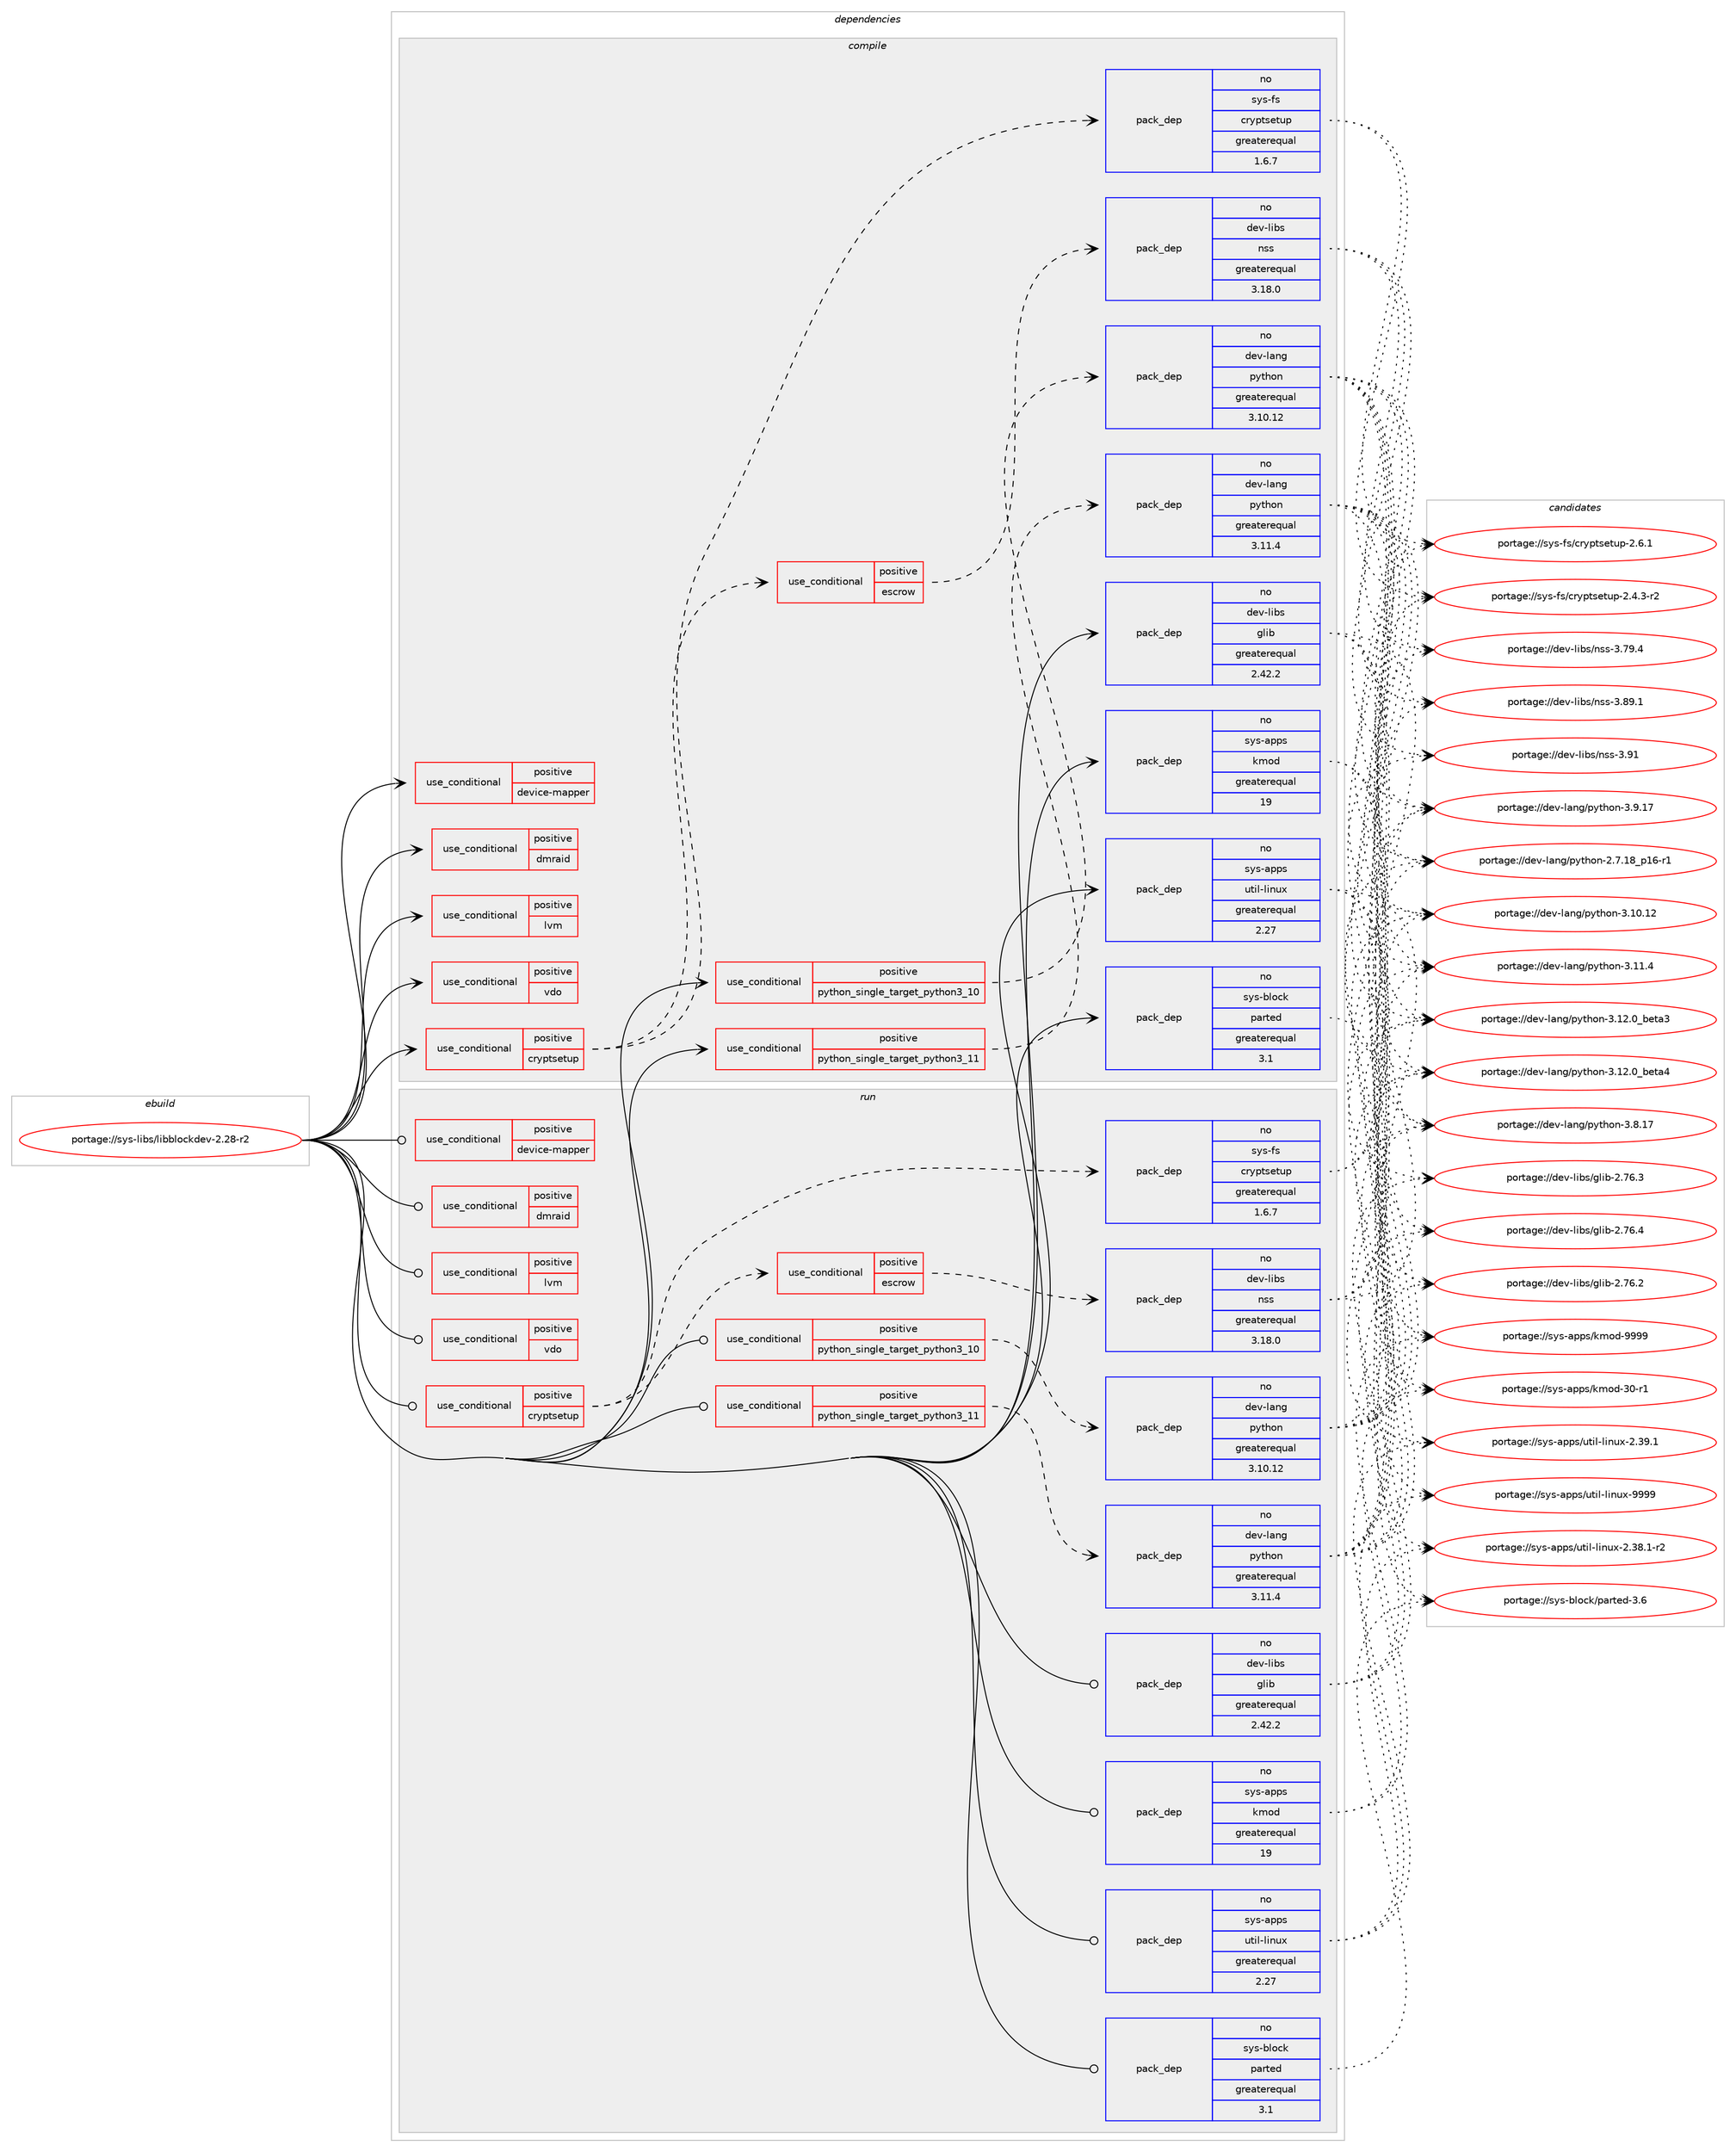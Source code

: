 digraph prolog {

# *************
# Graph options
# *************

newrank=true;
concentrate=true;
compound=true;
graph [rankdir=LR,fontname=Helvetica,fontsize=10,ranksep=1.5];#, ranksep=2.5, nodesep=0.2];
edge  [arrowhead=vee];
node  [fontname=Helvetica,fontsize=10];

# **********
# The ebuild
# **********

subgraph cluster_leftcol {
color=gray;
rank=same;
label=<<i>ebuild</i>>;
id [label="portage://sys-libs/libblockdev-2.28-r2", color=red, width=4, href="../sys-libs/libblockdev-2.28-r2.svg"];
}

# ****************
# The dependencies
# ****************

subgraph cluster_midcol {
color=gray;
label=<<i>dependencies</i>>;
subgraph cluster_compile {
fillcolor="#eeeeee";
style=filled;
label=<<i>compile</i>>;
subgraph cond767 {
dependency1449 [label=<<TABLE BORDER="0" CELLBORDER="1" CELLSPACING="0" CELLPADDING="4"><TR><TD ROWSPAN="3" CELLPADDING="10">use_conditional</TD></TR><TR><TD>positive</TD></TR><TR><TD>cryptsetup</TD></TR></TABLE>>, shape=none, color=red];
subgraph cond768 {
dependency1450 [label=<<TABLE BORDER="0" CELLBORDER="1" CELLSPACING="0" CELLPADDING="4"><TR><TD ROWSPAN="3" CELLPADDING="10">use_conditional</TD></TR><TR><TD>positive</TD></TR><TR><TD>escrow</TD></TR></TABLE>>, shape=none, color=red];
subgraph pack668 {
dependency1451 [label=<<TABLE BORDER="0" CELLBORDER="1" CELLSPACING="0" CELLPADDING="4" WIDTH="220"><TR><TD ROWSPAN="6" CELLPADDING="30">pack_dep</TD></TR><TR><TD WIDTH="110">no</TD></TR><TR><TD>dev-libs</TD></TR><TR><TD>nss</TD></TR><TR><TD>greaterequal</TD></TR><TR><TD>3.18.0</TD></TR></TABLE>>, shape=none, color=blue];
}
dependency1450:e -> dependency1451:w [weight=20,style="dashed",arrowhead="vee"];
# *** BEGIN UNKNOWN DEPENDENCY TYPE (TODO) ***
# dependency1450 -> package_dependency(portage://sys-libs/libblockdev-2.28-r2,install,no,dev-libs,volume_key,none,[,,],[],[])
# *** END UNKNOWN DEPENDENCY TYPE (TODO) ***

}
dependency1449:e -> dependency1450:w [weight=20,style="dashed",arrowhead="vee"];
subgraph pack669 {
dependency1452 [label=<<TABLE BORDER="0" CELLBORDER="1" CELLSPACING="0" CELLPADDING="4" WIDTH="220"><TR><TD ROWSPAN="6" CELLPADDING="30">pack_dep</TD></TR><TR><TD WIDTH="110">no</TD></TR><TR><TD>sys-fs</TD></TR><TR><TD>cryptsetup</TD></TR><TR><TD>greaterequal</TD></TR><TR><TD>1.6.7</TD></TR></TABLE>>, shape=none, color=blue];
}
dependency1449:e -> dependency1452:w [weight=20,style="dashed",arrowhead="vee"];
}
id:e -> dependency1449:w [weight=20,style="solid",arrowhead="vee"];
subgraph cond769 {
dependency1453 [label=<<TABLE BORDER="0" CELLBORDER="1" CELLSPACING="0" CELLPADDING="4"><TR><TD ROWSPAN="3" CELLPADDING="10">use_conditional</TD></TR><TR><TD>positive</TD></TR><TR><TD>device-mapper</TD></TR></TABLE>>, shape=none, color=red];
# *** BEGIN UNKNOWN DEPENDENCY TYPE (TODO) ***
# dependency1453 -> package_dependency(portage://sys-libs/libblockdev-2.28-r2,install,no,sys-fs,lvm2,none,[,,],[],[])
# *** END UNKNOWN DEPENDENCY TYPE (TODO) ***

}
id:e -> dependency1453:w [weight=20,style="solid",arrowhead="vee"];
subgraph cond770 {
dependency1454 [label=<<TABLE BORDER="0" CELLBORDER="1" CELLSPACING="0" CELLPADDING="4"><TR><TD ROWSPAN="3" CELLPADDING="10">use_conditional</TD></TR><TR><TD>positive</TD></TR><TR><TD>dmraid</TD></TR></TABLE>>, shape=none, color=red];
# *** BEGIN UNKNOWN DEPENDENCY TYPE (TODO) ***
# dependency1454 -> package_dependency(portage://sys-libs/libblockdev-2.28-r2,install,no,sys-fs,dmraid,none,[,,],[],[])
# *** END UNKNOWN DEPENDENCY TYPE (TODO) ***

# *** BEGIN UNKNOWN DEPENDENCY TYPE (TODO) ***
# dependency1454 -> package_dependency(portage://sys-libs/libblockdev-2.28-r2,install,no,sys-fs,lvm2,none,[,,],[],[])
# *** END UNKNOWN DEPENDENCY TYPE (TODO) ***

}
id:e -> dependency1454:w [weight=20,style="solid",arrowhead="vee"];
subgraph cond771 {
dependency1455 [label=<<TABLE BORDER="0" CELLBORDER="1" CELLSPACING="0" CELLPADDING="4"><TR><TD ROWSPAN="3" CELLPADDING="10">use_conditional</TD></TR><TR><TD>positive</TD></TR><TR><TD>lvm</TD></TR></TABLE>>, shape=none, color=red];
# *** BEGIN UNKNOWN DEPENDENCY TYPE (TODO) ***
# dependency1455 -> package_dependency(portage://sys-libs/libblockdev-2.28-r2,install,no,sys-fs,lvm2,none,[,,],[],[])
# *** END UNKNOWN DEPENDENCY TYPE (TODO) ***

# *** BEGIN UNKNOWN DEPENDENCY TYPE (TODO) ***
# dependency1455 -> package_dependency(portage://sys-libs/libblockdev-2.28-r2,install,no,virtual,udev,none,[,,],[],[])
# *** END UNKNOWN DEPENDENCY TYPE (TODO) ***

}
id:e -> dependency1455:w [weight=20,style="solid",arrowhead="vee"];
subgraph cond772 {
dependency1456 [label=<<TABLE BORDER="0" CELLBORDER="1" CELLSPACING="0" CELLPADDING="4"><TR><TD ROWSPAN="3" CELLPADDING="10">use_conditional</TD></TR><TR><TD>positive</TD></TR><TR><TD>python_single_target_python3_10</TD></TR></TABLE>>, shape=none, color=red];
subgraph pack670 {
dependency1457 [label=<<TABLE BORDER="0" CELLBORDER="1" CELLSPACING="0" CELLPADDING="4" WIDTH="220"><TR><TD ROWSPAN="6" CELLPADDING="30">pack_dep</TD></TR><TR><TD WIDTH="110">no</TD></TR><TR><TD>dev-lang</TD></TR><TR><TD>python</TD></TR><TR><TD>greaterequal</TD></TR><TR><TD>3.10.12</TD></TR></TABLE>>, shape=none, color=blue];
}
dependency1456:e -> dependency1457:w [weight=20,style="dashed",arrowhead="vee"];
}
id:e -> dependency1456:w [weight=20,style="solid",arrowhead="vee"];
subgraph cond773 {
dependency1458 [label=<<TABLE BORDER="0" CELLBORDER="1" CELLSPACING="0" CELLPADDING="4"><TR><TD ROWSPAN="3" CELLPADDING="10">use_conditional</TD></TR><TR><TD>positive</TD></TR><TR><TD>python_single_target_python3_11</TD></TR></TABLE>>, shape=none, color=red];
subgraph pack671 {
dependency1459 [label=<<TABLE BORDER="0" CELLBORDER="1" CELLSPACING="0" CELLPADDING="4" WIDTH="220"><TR><TD ROWSPAN="6" CELLPADDING="30">pack_dep</TD></TR><TR><TD WIDTH="110">no</TD></TR><TR><TD>dev-lang</TD></TR><TR><TD>python</TD></TR><TR><TD>greaterequal</TD></TR><TR><TD>3.11.4</TD></TR></TABLE>>, shape=none, color=blue];
}
dependency1458:e -> dependency1459:w [weight=20,style="dashed",arrowhead="vee"];
}
id:e -> dependency1458:w [weight=20,style="solid",arrowhead="vee"];
subgraph cond774 {
dependency1460 [label=<<TABLE BORDER="0" CELLBORDER="1" CELLSPACING="0" CELLPADDING="4"><TR><TD ROWSPAN="3" CELLPADDING="10">use_conditional</TD></TR><TR><TD>positive</TD></TR><TR><TD>vdo</TD></TR></TABLE>>, shape=none, color=red];
# *** BEGIN UNKNOWN DEPENDENCY TYPE (TODO) ***
# dependency1460 -> package_dependency(portage://sys-libs/libblockdev-2.28-r2,install,no,dev-libs,libyaml,none,[,,],[],[])
# *** END UNKNOWN DEPENDENCY TYPE (TODO) ***

}
id:e -> dependency1460:w [weight=20,style="solid",arrowhead="vee"];
subgraph pack672 {
dependency1461 [label=<<TABLE BORDER="0" CELLBORDER="1" CELLSPACING="0" CELLPADDING="4" WIDTH="220"><TR><TD ROWSPAN="6" CELLPADDING="30">pack_dep</TD></TR><TR><TD WIDTH="110">no</TD></TR><TR><TD>dev-libs</TD></TR><TR><TD>glib</TD></TR><TR><TD>greaterequal</TD></TR><TR><TD>2.42.2</TD></TR></TABLE>>, shape=none, color=blue];
}
id:e -> dependency1461:w [weight=20,style="solid",arrowhead="vee"];
# *** BEGIN UNKNOWN DEPENDENCY TYPE (TODO) ***
# id -> package_dependency(portage://sys-libs/libblockdev-2.28-r2,install,no,dev-libs,libbytesize,none,[,,],[],[])
# *** END UNKNOWN DEPENDENCY TYPE (TODO) ***

# *** BEGIN UNKNOWN DEPENDENCY TYPE (TODO) ***
# id -> package_dependency(portage://sys-libs/libblockdev-2.28-r2,install,no,sys-apps,gptfdisk,none,[,,],[],[])
# *** END UNKNOWN DEPENDENCY TYPE (TODO) ***

subgraph pack673 {
dependency1462 [label=<<TABLE BORDER="0" CELLBORDER="1" CELLSPACING="0" CELLPADDING="4" WIDTH="220"><TR><TD ROWSPAN="6" CELLPADDING="30">pack_dep</TD></TR><TR><TD WIDTH="110">no</TD></TR><TR><TD>sys-apps</TD></TR><TR><TD>kmod</TD></TR><TR><TD>greaterequal</TD></TR><TR><TD>19</TD></TR></TABLE>>, shape=none, color=blue];
}
id:e -> dependency1462:w [weight=20,style="solid",arrowhead="vee"];
subgraph pack674 {
dependency1463 [label=<<TABLE BORDER="0" CELLBORDER="1" CELLSPACING="0" CELLPADDING="4" WIDTH="220"><TR><TD ROWSPAN="6" CELLPADDING="30">pack_dep</TD></TR><TR><TD WIDTH="110">no</TD></TR><TR><TD>sys-apps</TD></TR><TR><TD>util-linux</TD></TR><TR><TD>greaterequal</TD></TR><TR><TD>2.27</TD></TR></TABLE>>, shape=none, color=blue];
}
id:e -> dependency1463:w [weight=20,style="solid",arrowhead="vee"];
subgraph pack675 {
dependency1464 [label=<<TABLE BORDER="0" CELLBORDER="1" CELLSPACING="0" CELLPADDING="4" WIDTH="220"><TR><TD ROWSPAN="6" CELLPADDING="30">pack_dep</TD></TR><TR><TD WIDTH="110">no</TD></TR><TR><TD>sys-block</TD></TR><TR><TD>parted</TD></TR><TR><TD>greaterequal</TD></TR><TR><TD>3.1</TD></TR></TABLE>>, shape=none, color=blue];
}
id:e -> dependency1464:w [weight=20,style="solid",arrowhead="vee"];
}
subgraph cluster_compileandrun {
fillcolor="#eeeeee";
style=filled;
label=<<i>compile and run</i>>;
}
subgraph cluster_run {
fillcolor="#eeeeee";
style=filled;
label=<<i>run</i>>;
subgraph cond775 {
dependency1465 [label=<<TABLE BORDER="0" CELLBORDER="1" CELLSPACING="0" CELLPADDING="4"><TR><TD ROWSPAN="3" CELLPADDING="10">use_conditional</TD></TR><TR><TD>positive</TD></TR><TR><TD>cryptsetup</TD></TR></TABLE>>, shape=none, color=red];
subgraph cond776 {
dependency1466 [label=<<TABLE BORDER="0" CELLBORDER="1" CELLSPACING="0" CELLPADDING="4"><TR><TD ROWSPAN="3" CELLPADDING="10">use_conditional</TD></TR><TR><TD>positive</TD></TR><TR><TD>escrow</TD></TR></TABLE>>, shape=none, color=red];
subgraph pack676 {
dependency1467 [label=<<TABLE BORDER="0" CELLBORDER="1" CELLSPACING="0" CELLPADDING="4" WIDTH="220"><TR><TD ROWSPAN="6" CELLPADDING="30">pack_dep</TD></TR><TR><TD WIDTH="110">no</TD></TR><TR><TD>dev-libs</TD></TR><TR><TD>nss</TD></TR><TR><TD>greaterequal</TD></TR><TR><TD>3.18.0</TD></TR></TABLE>>, shape=none, color=blue];
}
dependency1466:e -> dependency1467:w [weight=20,style="dashed",arrowhead="vee"];
# *** BEGIN UNKNOWN DEPENDENCY TYPE (TODO) ***
# dependency1466 -> package_dependency(portage://sys-libs/libblockdev-2.28-r2,run,no,dev-libs,volume_key,none,[,,],[],[])
# *** END UNKNOWN DEPENDENCY TYPE (TODO) ***

}
dependency1465:e -> dependency1466:w [weight=20,style="dashed",arrowhead="vee"];
subgraph pack677 {
dependency1468 [label=<<TABLE BORDER="0" CELLBORDER="1" CELLSPACING="0" CELLPADDING="4" WIDTH="220"><TR><TD ROWSPAN="6" CELLPADDING="30">pack_dep</TD></TR><TR><TD WIDTH="110">no</TD></TR><TR><TD>sys-fs</TD></TR><TR><TD>cryptsetup</TD></TR><TR><TD>greaterequal</TD></TR><TR><TD>1.6.7</TD></TR></TABLE>>, shape=none, color=blue];
}
dependency1465:e -> dependency1468:w [weight=20,style="dashed",arrowhead="vee"];
}
id:e -> dependency1465:w [weight=20,style="solid",arrowhead="odot"];
subgraph cond777 {
dependency1469 [label=<<TABLE BORDER="0" CELLBORDER="1" CELLSPACING="0" CELLPADDING="4"><TR><TD ROWSPAN="3" CELLPADDING="10">use_conditional</TD></TR><TR><TD>positive</TD></TR><TR><TD>device-mapper</TD></TR></TABLE>>, shape=none, color=red];
# *** BEGIN UNKNOWN DEPENDENCY TYPE (TODO) ***
# dependency1469 -> package_dependency(portage://sys-libs/libblockdev-2.28-r2,run,no,sys-fs,lvm2,none,[,,],[],[])
# *** END UNKNOWN DEPENDENCY TYPE (TODO) ***

}
id:e -> dependency1469:w [weight=20,style="solid",arrowhead="odot"];
subgraph cond778 {
dependency1470 [label=<<TABLE BORDER="0" CELLBORDER="1" CELLSPACING="0" CELLPADDING="4"><TR><TD ROWSPAN="3" CELLPADDING="10">use_conditional</TD></TR><TR><TD>positive</TD></TR><TR><TD>dmraid</TD></TR></TABLE>>, shape=none, color=red];
# *** BEGIN UNKNOWN DEPENDENCY TYPE (TODO) ***
# dependency1470 -> package_dependency(portage://sys-libs/libblockdev-2.28-r2,run,no,sys-fs,dmraid,none,[,,],[],[])
# *** END UNKNOWN DEPENDENCY TYPE (TODO) ***

# *** BEGIN UNKNOWN DEPENDENCY TYPE (TODO) ***
# dependency1470 -> package_dependency(portage://sys-libs/libblockdev-2.28-r2,run,no,sys-fs,lvm2,none,[,,],[],[])
# *** END UNKNOWN DEPENDENCY TYPE (TODO) ***

}
id:e -> dependency1470:w [weight=20,style="solid",arrowhead="odot"];
subgraph cond779 {
dependency1471 [label=<<TABLE BORDER="0" CELLBORDER="1" CELLSPACING="0" CELLPADDING="4"><TR><TD ROWSPAN="3" CELLPADDING="10">use_conditional</TD></TR><TR><TD>positive</TD></TR><TR><TD>lvm</TD></TR></TABLE>>, shape=none, color=red];
# *** BEGIN UNKNOWN DEPENDENCY TYPE (TODO) ***
# dependency1471 -> package_dependency(portage://sys-libs/libblockdev-2.28-r2,run,no,sys-fs,lvm2,none,[,,],[],[])
# *** END UNKNOWN DEPENDENCY TYPE (TODO) ***

# *** BEGIN UNKNOWN DEPENDENCY TYPE (TODO) ***
# dependency1471 -> package_dependency(portage://sys-libs/libblockdev-2.28-r2,run,no,virtual,udev,none,[,,],[],[])
# *** END UNKNOWN DEPENDENCY TYPE (TODO) ***

}
id:e -> dependency1471:w [weight=20,style="solid",arrowhead="odot"];
subgraph cond780 {
dependency1472 [label=<<TABLE BORDER="0" CELLBORDER="1" CELLSPACING="0" CELLPADDING="4"><TR><TD ROWSPAN="3" CELLPADDING="10">use_conditional</TD></TR><TR><TD>positive</TD></TR><TR><TD>python_single_target_python3_10</TD></TR></TABLE>>, shape=none, color=red];
subgraph pack678 {
dependency1473 [label=<<TABLE BORDER="0" CELLBORDER="1" CELLSPACING="0" CELLPADDING="4" WIDTH="220"><TR><TD ROWSPAN="6" CELLPADDING="30">pack_dep</TD></TR><TR><TD WIDTH="110">no</TD></TR><TR><TD>dev-lang</TD></TR><TR><TD>python</TD></TR><TR><TD>greaterequal</TD></TR><TR><TD>3.10.12</TD></TR></TABLE>>, shape=none, color=blue];
}
dependency1472:e -> dependency1473:w [weight=20,style="dashed",arrowhead="vee"];
}
id:e -> dependency1472:w [weight=20,style="solid",arrowhead="odot"];
subgraph cond781 {
dependency1474 [label=<<TABLE BORDER="0" CELLBORDER="1" CELLSPACING="0" CELLPADDING="4"><TR><TD ROWSPAN="3" CELLPADDING="10">use_conditional</TD></TR><TR><TD>positive</TD></TR><TR><TD>python_single_target_python3_11</TD></TR></TABLE>>, shape=none, color=red];
subgraph pack679 {
dependency1475 [label=<<TABLE BORDER="0" CELLBORDER="1" CELLSPACING="0" CELLPADDING="4" WIDTH="220"><TR><TD ROWSPAN="6" CELLPADDING="30">pack_dep</TD></TR><TR><TD WIDTH="110">no</TD></TR><TR><TD>dev-lang</TD></TR><TR><TD>python</TD></TR><TR><TD>greaterequal</TD></TR><TR><TD>3.11.4</TD></TR></TABLE>>, shape=none, color=blue];
}
dependency1474:e -> dependency1475:w [weight=20,style="dashed",arrowhead="vee"];
}
id:e -> dependency1474:w [weight=20,style="solid",arrowhead="odot"];
subgraph cond782 {
dependency1476 [label=<<TABLE BORDER="0" CELLBORDER="1" CELLSPACING="0" CELLPADDING="4"><TR><TD ROWSPAN="3" CELLPADDING="10">use_conditional</TD></TR><TR><TD>positive</TD></TR><TR><TD>vdo</TD></TR></TABLE>>, shape=none, color=red];
# *** BEGIN UNKNOWN DEPENDENCY TYPE (TODO) ***
# dependency1476 -> package_dependency(portage://sys-libs/libblockdev-2.28-r2,run,no,dev-libs,libyaml,none,[,,],[],[])
# *** END UNKNOWN DEPENDENCY TYPE (TODO) ***

}
id:e -> dependency1476:w [weight=20,style="solid",arrowhead="odot"];
subgraph pack680 {
dependency1477 [label=<<TABLE BORDER="0" CELLBORDER="1" CELLSPACING="0" CELLPADDING="4" WIDTH="220"><TR><TD ROWSPAN="6" CELLPADDING="30">pack_dep</TD></TR><TR><TD WIDTH="110">no</TD></TR><TR><TD>dev-libs</TD></TR><TR><TD>glib</TD></TR><TR><TD>greaterequal</TD></TR><TR><TD>2.42.2</TD></TR></TABLE>>, shape=none, color=blue];
}
id:e -> dependency1477:w [weight=20,style="solid",arrowhead="odot"];
# *** BEGIN UNKNOWN DEPENDENCY TYPE (TODO) ***
# id -> package_dependency(portage://sys-libs/libblockdev-2.28-r2,run,no,dev-libs,libbytesize,none,[,,],[],[])
# *** END UNKNOWN DEPENDENCY TYPE (TODO) ***

# *** BEGIN UNKNOWN DEPENDENCY TYPE (TODO) ***
# id -> package_dependency(portage://sys-libs/libblockdev-2.28-r2,run,no,sys-apps,gptfdisk,none,[,,],[],[])
# *** END UNKNOWN DEPENDENCY TYPE (TODO) ***

subgraph pack681 {
dependency1478 [label=<<TABLE BORDER="0" CELLBORDER="1" CELLSPACING="0" CELLPADDING="4" WIDTH="220"><TR><TD ROWSPAN="6" CELLPADDING="30">pack_dep</TD></TR><TR><TD WIDTH="110">no</TD></TR><TR><TD>sys-apps</TD></TR><TR><TD>kmod</TD></TR><TR><TD>greaterequal</TD></TR><TR><TD>19</TD></TR></TABLE>>, shape=none, color=blue];
}
id:e -> dependency1478:w [weight=20,style="solid",arrowhead="odot"];
subgraph pack682 {
dependency1479 [label=<<TABLE BORDER="0" CELLBORDER="1" CELLSPACING="0" CELLPADDING="4" WIDTH="220"><TR><TD ROWSPAN="6" CELLPADDING="30">pack_dep</TD></TR><TR><TD WIDTH="110">no</TD></TR><TR><TD>sys-apps</TD></TR><TR><TD>util-linux</TD></TR><TR><TD>greaterequal</TD></TR><TR><TD>2.27</TD></TR></TABLE>>, shape=none, color=blue];
}
id:e -> dependency1479:w [weight=20,style="solid",arrowhead="odot"];
subgraph pack683 {
dependency1480 [label=<<TABLE BORDER="0" CELLBORDER="1" CELLSPACING="0" CELLPADDING="4" WIDTH="220"><TR><TD ROWSPAN="6" CELLPADDING="30">pack_dep</TD></TR><TR><TD WIDTH="110">no</TD></TR><TR><TD>sys-block</TD></TR><TR><TD>parted</TD></TR><TR><TD>greaterequal</TD></TR><TR><TD>3.1</TD></TR></TABLE>>, shape=none, color=blue];
}
id:e -> dependency1480:w [weight=20,style="solid",arrowhead="odot"];
}
}

# **************
# The candidates
# **************

subgraph cluster_choices {
rank=same;
color=gray;
label=<<i>candidates</i>>;

subgraph choice668 {
color=black;
nodesep=1;
choice10010111845108105981154711011511545514655574652 [label="portage://dev-libs/nss-3.79.4", color=red, width=4,href="../dev-libs/nss-3.79.4.svg"];
choice10010111845108105981154711011511545514656574649 [label="portage://dev-libs/nss-3.89.1", color=red, width=4,href="../dev-libs/nss-3.89.1.svg"];
choice1001011184510810598115471101151154551465749 [label="portage://dev-libs/nss-3.91", color=red, width=4,href="../dev-libs/nss-3.91.svg"];
dependency1451:e -> choice10010111845108105981154711011511545514655574652:w [style=dotted,weight="100"];
dependency1451:e -> choice10010111845108105981154711011511545514656574649:w [style=dotted,weight="100"];
dependency1451:e -> choice1001011184510810598115471101151154551465749:w [style=dotted,weight="100"];
}
subgraph choice669 {
color=black;
nodesep=1;
choice1151211154510211547991141211121161151011161171124550465246514511450 [label="portage://sys-fs/cryptsetup-2.4.3-r2", color=red, width=4,href="../sys-fs/cryptsetup-2.4.3-r2.svg"];
choice115121115451021154799114121112116115101116117112455046544649 [label="portage://sys-fs/cryptsetup-2.6.1", color=red, width=4,href="../sys-fs/cryptsetup-2.6.1.svg"];
dependency1452:e -> choice1151211154510211547991141211121161151011161171124550465246514511450:w [style=dotted,weight="100"];
dependency1452:e -> choice115121115451021154799114121112116115101116117112455046544649:w [style=dotted,weight="100"];
}
subgraph choice670 {
color=black;
nodesep=1;
choice100101118451089711010347112121116104111110455046554649569511249544511449 [label="portage://dev-lang/python-2.7.18_p16-r1", color=red, width=4,href="../dev-lang/python-2.7.18_p16-r1.svg"];
choice1001011184510897110103471121211161041111104551464948464950 [label="portage://dev-lang/python-3.10.12", color=red, width=4,href="../dev-lang/python-3.10.12.svg"];
choice10010111845108971101034711212111610411111045514649494652 [label="portage://dev-lang/python-3.11.4", color=red, width=4,href="../dev-lang/python-3.11.4.svg"];
choice1001011184510897110103471121211161041111104551464950464895981011169751 [label="portage://dev-lang/python-3.12.0_beta3", color=red, width=4,href="../dev-lang/python-3.12.0_beta3.svg"];
choice1001011184510897110103471121211161041111104551464950464895981011169752 [label="portage://dev-lang/python-3.12.0_beta4", color=red, width=4,href="../dev-lang/python-3.12.0_beta4.svg"];
choice10010111845108971101034711212111610411111045514656464955 [label="portage://dev-lang/python-3.8.17", color=red, width=4,href="../dev-lang/python-3.8.17.svg"];
choice10010111845108971101034711212111610411111045514657464955 [label="portage://dev-lang/python-3.9.17", color=red, width=4,href="../dev-lang/python-3.9.17.svg"];
dependency1457:e -> choice100101118451089711010347112121116104111110455046554649569511249544511449:w [style=dotted,weight="100"];
dependency1457:e -> choice1001011184510897110103471121211161041111104551464948464950:w [style=dotted,weight="100"];
dependency1457:e -> choice10010111845108971101034711212111610411111045514649494652:w [style=dotted,weight="100"];
dependency1457:e -> choice1001011184510897110103471121211161041111104551464950464895981011169751:w [style=dotted,weight="100"];
dependency1457:e -> choice1001011184510897110103471121211161041111104551464950464895981011169752:w [style=dotted,weight="100"];
dependency1457:e -> choice10010111845108971101034711212111610411111045514656464955:w [style=dotted,weight="100"];
dependency1457:e -> choice10010111845108971101034711212111610411111045514657464955:w [style=dotted,weight="100"];
}
subgraph choice671 {
color=black;
nodesep=1;
choice100101118451089711010347112121116104111110455046554649569511249544511449 [label="portage://dev-lang/python-2.7.18_p16-r1", color=red, width=4,href="../dev-lang/python-2.7.18_p16-r1.svg"];
choice1001011184510897110103471121211161041111104551464948464950 [label="portage://dev-lang/python-3.10.12", color=red, width=4,href="../dev-lang/python-3.10.12.svg"];
choice10010111845108971101034711212111610411111045514649494652 [label="portage://dev-lang/python-3.11.4", color=red, width=4,href="../dev-lang/python-3.11.4.svg"];
choice1001011184510897110103471121211161041111104551464950464895981011169751 [label="portage://dev-lang/python-3.12.0_beta3", color=red, width=4,href="../dev-lang/python-3.12.0_beta3.svg"];
choice1001011184510897110103471121211161041111104551464950464895981011169752 [label="portage://dev-lang/python-3.12.0_beta4", color=red, width=4,href="../dev-lang/python-3.12.0_beta4.svg"];
choice10010111845108971101034711212111610411111045514656464955 [label="portage://dev-lang/python-3.8.17", color=red, width=4,href="../dev-lang/python-3.8.17.svg"];
choice10010111845108971101034711212111610411111045514657464955 [label="portage://dev-lang/python-3.9.17", color=red, width=4,href="../dev-lang/python-3.9.17.svg"];
dependency1459:e -> choice100101118451089711010347112121116104111110455046554649569511249544511449:w [style=dotted,weight="100"];
dependency1459:e -> choice1001011184510897110103471121211161041111104551464948464950:w [style=dotted,weight="100"];
dependency1459:e -> choice10010111845108971101034711212111610411111045514649494652:w [style=dotted,weight="100"];
dependency1459:e -> choice1001011184510897110103471121211161041111104551464950464895981011169751:w [style=dotted,weight="100"];
dependency1459:e -> choice1001011184510897110103471121211161041111104551464950464895981011169752:w [style=dotted,weight="100"];
dependency1459:e -> choice10010111845108971101034711212111610411111045514656464955:w [style=dotted,weight="100"];
dependency1459:e -> choice10010111845108971101034711212111610411111045514657464955:w [style=dotted,weight="100"];
}
subgraph choice672 {
color=black;
nodesep=1;
choice1001011184510810598115471031081059845504655544650 [label="portage://dev-libs/glib-2.76.2", color=red, width=4,href="../dev-libs/glib-2.76.2.svg"];
choice1001011184510810598115471031081059845504655544651 [label="portage://dev-libs/glib-2.76.3", color=red, width=4,href="../dev-libs/glib-2.76.3.svg"];
choice1001011184510810598115471031081059845504655544652 [label="portage://dev-libs/glib-2.76.4", color=red, width=4,href="../dev-libs/glib-2.76.4.svg"];
dependency1461:e -> choice1001011184510810598115471031081059845504655544650:w [style=dotted,weight="100"];
dependency1461:e -> choice1001011184510810598115471031081059845504655544651:w [style=dotted,weight="100"];
dependency1461:e -> choice1001011184510810598115471031081059845504655544652:w [style=dotted,weight="100"];
}
subgraph choice673 {
color=black;
nodesep=1;
choice1151211154597112112115471071091111004551484511449 [label="portage://sys-apps/kmod-30-r1", color=red, width=4,href="../sys-apps/kmod-30-r1.svg"];
choice1151211154597112112115471071091111004557575757 [label="portage://sys-apps/kmod-9999", color=red, width=4,href="../sys-apps/kmod-9999.svg"];
dependency1462:e -> choice1151211154597112112115471071091111004551484511449:w [style=dotted,weight="100"];
dependency1462:e -> choice1151211154597112112115471071091111004557575757:w [style=dotted,weight="100"];
}
subgraph choice674 {
color=black;
nodesep=1;
choice11512111545971121121154711711610510845108105110117120455046515646494511450 [label="portage://sys-apps/util-linux-2.38.1-r2", color=red, width=4,href="../sys-apps/util-linux-2.38.1-r2.svg"];
choice1151211154597112112115471171161051084510810511011712045504651574649 [label="portage://sys-apps/util-linux-2.39.1", color=red, width=4,href="../sys-apps/util-linux-2.39.1.svg"];
choice115121115459711211211547117116105108451081051101171204557575757 [label="portage://sys-apps/util-linux-9999", color=red, width=4,href="../sys-apps/util-linux-9999.svg"];
dependency1463:e -> choice11512111545971121121154711711610510845108105110117120455046515646494511450:w [style=dotted,weight="100"];
dependency1463:e -> choice1151211154597112112115471171161051084510810511011712045504651574649:w [style=dotted,weight="100"];
dependency1463:e -> choice115121115459711211211547117116105108451081051101171204557575757:w [style=dotted,weight="100"];
}
subgraph choice675 {
color=black;
nodesep=1;
choice115121115459810811199107471129711411610110045514654 [label="portage://sys-block/parted-3.6", color=red, width=4,href="../sys-block/parted-3.6.svg"];
dependency1464:e -> choice115121115459810811199107471129711411610110045514654:w [style=dotted,weight="100"];
}
subgraph choice676 {
color=black;
nodesep=1;
choice10010111845108105981154711011511545514655574652 [label="portage://dev-libs/nss-3.79.4", color=red, width=4,href="../dev-libs/nss-3.79.4.svg"];
choice10010111845108105981154711011511545514656574649 [label="portage://dev-libs/nss-3.89.1", color=red, width=4,href="../dev-libs/nss-3.89.1.svg"];
choice1001011184510810598115471101151154551465749 [label="portage://dev-libs/nss-3.91", color=red, width=4,href="../dev-libs/nss-3.91.svg"];
dependency1467:e -> choice10010111845108105981154711011511545514655574652:w [style=dotted,weight="100"];
dependency1467:e -> choice10010111845108105981154711011511545514656574649:w [style=dotted,weight="100"];
dependency1467:e -> choice1001011184510810598115471101151154551465749:w [style=dotted,weight="100"];
}
subgraph choice677 {
color=black;
nodesep=1;
choice1151211154510211547991141211121161151011161171124550465246514511450 [label="portage://sys-fs/cryptsetup-2.4.3-r2", color=red, width=4,href="../sys-fs/cryptsetup-2.4.3-r2.svg"];
choice115121115451021154799114121112116115101116117112455046544649 [label="portage://sys-fs/cryptsetup-2.6.1", color=red, width=4,href="../sys-fs/cryptsetup-2.6.1.svg"];
dependency1468:e -> choice1151211154510211547991141211121161151011161171124550465246514511450:w [style=dotted,weight="100"];
dependency1468:e -> choice115121115451021154799114121112116115101116117112455046544649:w [style=dotted,weight="100"];
}
subgraph choice678 {
color=black;
nodesep=1;
choice100101118451089711010347112121116104111110455046554649569511249544511449 [label="portage://dev-lang/python-2.7.18_p16-r1", color=red, width=4,href="../dev-lang/python-2.7.18_p16-r1.svg"];
choice1001011184510897110103471121211161041111104551464948464950 [label="portage://dev-lang/python-3.10.12", color=red, width=4,href="../dev-lang/python-3.10.12.svg"];
choice10010111845108971101034711212111610411111045514649494652 [label="portage://dev-lang/python-3.11.4", color=red, width=4,href="../dev-lang/python-3.11.4.svg"];
choice1001011184510897110103471121211161041111104551464950464895981011169751 [label="portage://dev-lang/python-3.12.0_beta3", color=red, width=4,href="../dev-lang/python-3.12.0_beta3.svg"];
choice1001011184510897110103471121211161041111104551464950464895981011169752 [label="portage://dev-lang/python-3.12.0_beta4", color=red, width=4,href="../dev-lang/python-3.12.0_beta4.svg"];
choice10010111845108971101034711212111610411111045514656464955 [label="portage://dev-lang/python-3.8.17", color=red, width=4,href="../dev-lang/python-3.8.17.svg"];
choice10010111845108971101034711212111610411111045514657464955 [label="portage://dev-lang/python-3.9.17", color=red, width=4,href="../dev-lang/python-3.9.17.svg"];
dependency1473:e -> choice100101118451089711010347112121116104111110455046554649569511249544511449:w [style=dotted,weight="100"];
dependency1473:e -> choice1001011184510897110103471121211161041111104551464948464950:w [style=dotted,weight="100"];
dependency1473:e -> choice10010111845108971101034711212111610411111045514649494652:w [style=dotted,weight="100"];
dependency1473:e -> choice1001011184510897110103471121211161041111104551464950464895981011169751:w [style=dotted,weight="100"];
dependency1473:e -> choice1001011184510897110103471121211161041111104551464950464895981011169752:w [style=dotted,weight="100"];
dependency1473:e -> choice10010111845108971101034711212111610411111045514656464955:w [style=dotted,weight="100"];
dependency1473:e -> choice10010111845108971101034711212111610411111045514657464955:w [style=dotted,weight="100"];
}
subgraph choice679 {
color=black;
nodesep=1;
choice100101118451089711010347112121116104111110455046554649569511249544511449 [label="portage://dev-lang/python-2.7.18_p16-r1", color=red, width=4,href="../dev-lang/python-2.7.18_p16-r1.svg"];
choice1001011184510897110103471121211161041111104551464948464950 [label="portage://dev-lang/python-3.10.12", color=red, width=4,href="../dev-lang/python-3.10.12.svg"];
choice10010111845108971101034711212111610411111045514649494652 [label="portage://dev-lang/python-3.11.4", color=red, width=4,href="../dev-lang/python-3.11.4.svg"];
choice1001011184510897110103471121211161041111104551464950464895981011169751 [label="portage://dev-lang/python-3.12.0_beta3", color=red, width=4,href="../dev-lang/python-3.12.0_beta3.svg"];
choice1001011184510897110103471121211161041111104551464950464895981011169752 [label="portage://dev-lang/python-3.12.0_beta4", color=red, width=4,href="../dev-lang/python-3.12.0_beta4.svg"];
choice10010111845108971101034711212111610411111045514656464955 [label="portage://dev-lang/python-3.8.17", color=red, width=4,href="../dev-lang/python-3.8.17.svg"];
choice10010111845108971101034711212111610411111045514657464955 [label="portage://dev-lang/python-3.9.17", color=red, width=4,href="../dev-lang/python-3.9.17.svg"];
dependency1475:e -> choice100101118451089711010347112121116104111110455046554649569511249544511449:w [style=dotted,weight="100"];
dependency1475:e -> choice1001011184510897110103471121211161041111104551464948464950:w [style=dotted,weight="100"];
dependency1475:e -> choice10010111845108971101034711212111610411111045514649494652:w [style=dotted,weight="100"];
dependency1475:e -> choice1001011184510897110103471121211161041111104551464950464895981011169751:w [style=dotted,weight="100"];
dependency1475:e -> choice1001011184510897110103471121211161041111104551464950464895981011169752:w [style=dotted,weight="100"];
dependency1475:e -> choice10010111845108971101034711212111610411111045514656464955:w [style=dotted,weight="100"];
dependency1475:e -> choice10010111845108971101034711212111610411111045514657464955:w [style=dotted,weight="100"];
}
subgraph choice680 {
color=black;
nodesep=1;
choice1001011184510810598115471031081059845504655544650 [label="portage://dev-libs/glib-2.76.2", color=red, width=4,href="../dev-libs/glib-2.76.2.svg"];
choice1001011184510810598115471031081059845504655544651 [label="portage://dev-libs/glib-2.76.3", color=red, width=4,href="../dev-libs/glib-2.76.3.svg"];
choice1001011184510810598115471031081059845504655544652 [label="portage://dev-libs/glib-2.76.4", color=red, width=4,href="../dev-libs/glib-2.76.4.svg"];
dependency1477:e -> choice1001011184510810598115471031081059845504655544650:w [style=dotted,weight="100"];
dependency1477:e -> choice1001011184510810598115471031081059845504655544651:w [style=dotted,weight="100"];
dependency1477:e -> choice1001011184510810598115471031081059845504655544652:w [style=dotted,weight="100"];
}
subgraph choice681 {
color=black;
nodesep=1;
choice1151211154597112112115471071091111004551484511449 [label="portage://sys-apps/kmod-30-r1", color=red, width=4,href="../sys-apps/kmod-30-r1.svg"];
choice1151211154597112112115471071091111004557575757 [label="portage://sys-apps/kmod-9999", color=red, width=4,href="../sys-apps/kmod-9999.svg"];
dependency1478:e -> choice1151211154597112112115471071091111004551484511449:w [style=dotted,weight="100"];
dependency1478:e -> choice1151211154597112112115471071091111004557575757:w [style=dotted,weight="100"];
}
subgraph choice682 {
color=black;
nodesep=1;
choice11512111545971121121154711711610510845108105110117120455046515646494511450 [label="portage://sys-apps/util-linux-2.38.1-r2", color=red, width=4,href="../sys-apps/util-linux-2.38.1-r2.svg"];
choice1151211154597112112115471171161051084510810511011712045504651574649 [label="portage://sys-apps/util-linux-2.39.1", color=red, width=4,href="../sys-apps/util-linux-2.39.1.svg"];
choice115121115459711211211547117116105108451081051101171204557575757 [label="portage://sys-apps/util-linux-9999", color=red, width=4,href="../sys-apps/util-linux-9999.svg"];
dependency1479:e -> choice11512111545971121121154711711610510845108105110117120455046515646494511450:w [style=dotted,weight="100"];
dependency1479:e -> choice1151211154597112112115471171161051084510810511011712045504651574649:w [style=dotted,weight="100"];
dependency1479:e -> choice115121115459711211211547117116105108451081051101171204557575757:w [style=dotted,weight="100"];
}
subgraph choice683 {
color=black;
nodesep=1;
choice115121115459810811199107471129711411610110045514654 [label="portage://sys-block/parted-3.6", color=red, width=4,href="../sys-block/parted-3.6.svg"];
dependency1480:e -> choice115121115459810811199107471129711411610110045514654:w [style=dotted,weight="100"];
}
}

}
